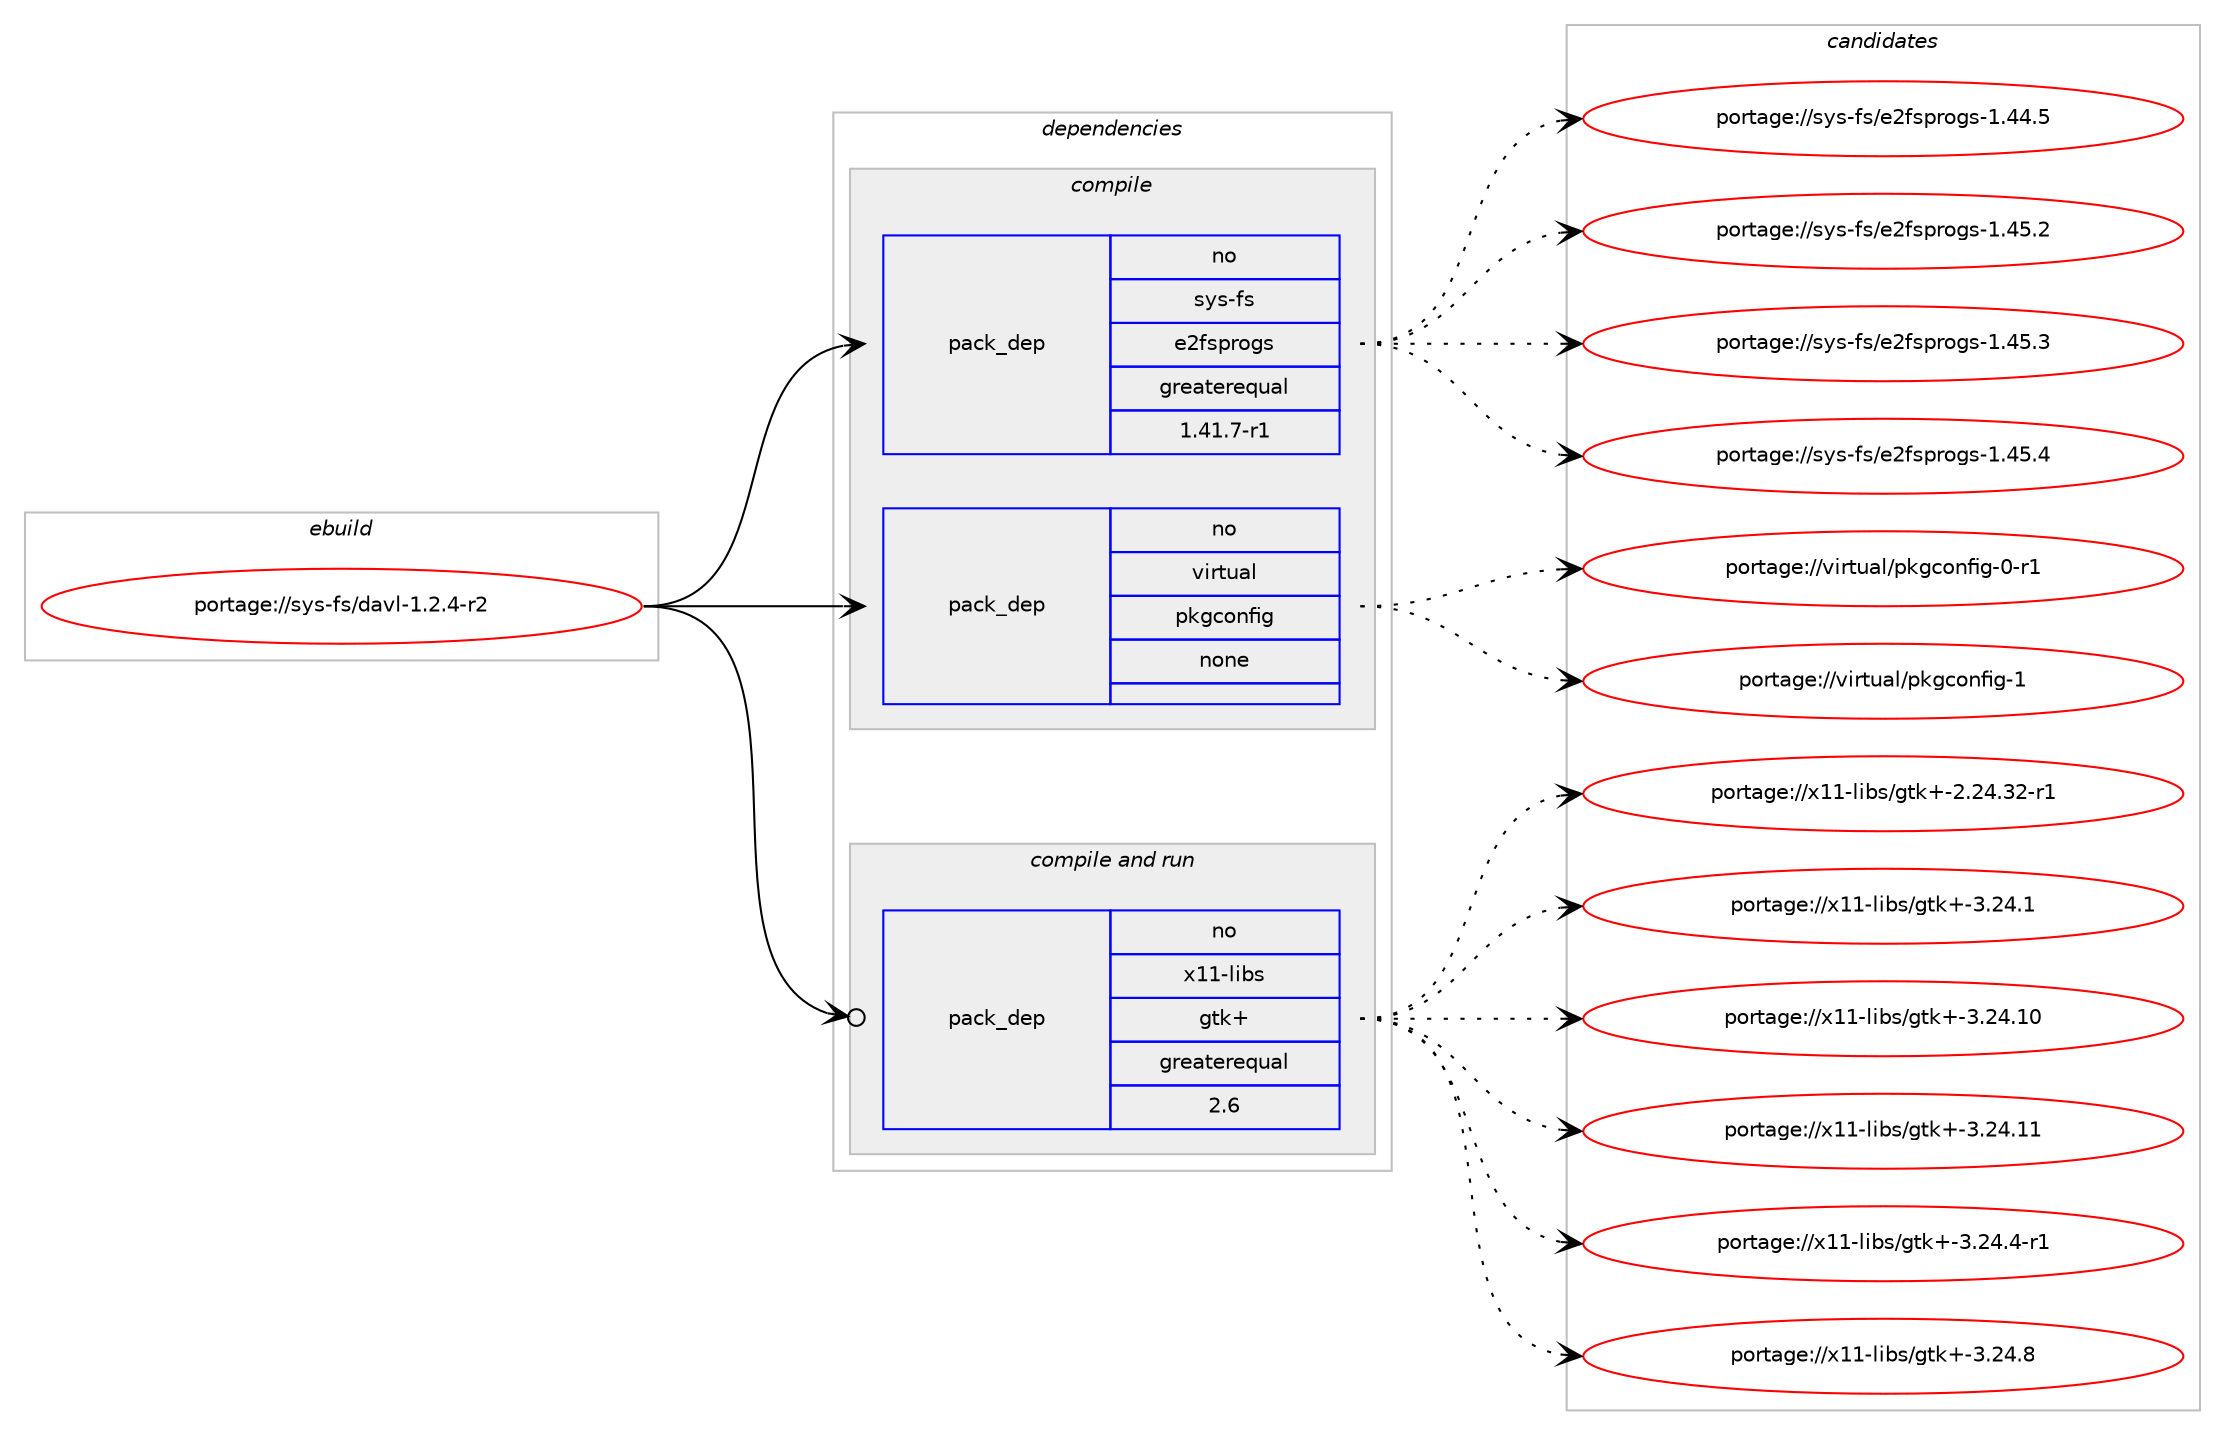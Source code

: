 digraph prolog {

# *************
# Graph options
# *************

newrank=true;
concentrate=true;
compound=true;
graph [rankdir=LR,fontname=Helvetica,fontsize=10,ranksep=1.5];#, ranksep=2.5, nodesep=0.2];
edge  [arrowhead=vee];
node  [fontname=Helvetica,fontsize=10];

# **********
# The ebuild
# **********

subgraph cluster_leftcol {
color=gray;
rank=same;
label=<<i>ebuild</i>>;
id [label="portage://sys-fs/davl-1.2.4-r2", color=red, width=4, href="../sys-fs/davl-1.2.4-r2.svg"];
}

# ****************
# The dependencies
# ****************

subgraph cluster_midcol {
color=gray;
label=<<i>dependencies</i>>;
subgraph cluster_compile {
fillcolor="#eeeeee";
style=filled;
label=<<i>compile</i>>;
subgraph pack315263 {
dependency425416 [label=<<TABLE BORDER="0" CELLBORDER="1" CELLSPACING="0" CELLPADDING="4" WIDTH="220"><TR><TD ROWSPAN="6" CELLPADDING="30">pack_dep</TD></TR><TR><TD WIDTH="110">no</TD></TR><TR><TD>sys-fs</TD></TR><TR><TD>e2fsprogs</TD></TR><TR><TD>greaterequal</TD></TR><TR><TD>1.41.7-r1</TD></TR></TABLE>>, shape=none, color=blue];
}
id:e -> dependency425416:w [weight=20,style="solid",arrowhead="vee"];
subgraph pack315264 {
dependency425417 [label=<<TABLE BORDER="0" CELLBORDER="1" CELLSPACING="0" CELLPADDING="4" WIDTH="220"><TR><TD ROWSPAN="6" CELLPADDING="30">pack_dep</TD></TR><TR><TD WIDTH="110">no</TD></TR><TR><TD>virtual</TD></TR><TR><TD>pkgconfig</TD></TR><TR><TD>none</TD></TR><TR><TD></TD></TR></TABLE>>, shape=none, color=blue];
}
id:e -> dependency425417:w [weight=20,style="solid",arrowhead="vee"];
}
subgraph cluster_compileandrun {
fillcolor="#eeeeee";
style=filled;
label=<<i>compile and run</i>>;
subgraph pack315265 {
dependency425418 [label=<<TABLE BORDER="0" CELLBORDER="1" CELLSPACING="0" CELLPADDING="4" WIDTH="220"><TR><TD ROWSPAN="6" CELLPADDING="30">pack_dep</TD></TR><TR><TD WIDTH="110">no</TD></TR><TR><TD>x11-libs</TD></TR><TR><TD>gtk+</TD></TR><TR><TD>greaterequal</TD></TR><TR><TD>2.6</TD></TR></TABLE>>, shape=none, color=blue];
}
id:e -> dependency425418:w [weight=20,style="solid",arrowhead="odotvee"];
}
subgraph cluster_run {
fillcolor="#eeeeee";
style=filled;
label=<<i>run</i>>;
}
}

# **************
# The candidates
# **************

subgraph cluster_choices {
rank=same;
color=gray;
label=<<i>candidates</i>>;

subgraph choice315263 {
color=black;
nodesep=1;
choiceportage11512111545102115471015010211511211411110311545494652524653 [label="portage://sys-fs/e2fsprogs-1.44.5", color=red, width=4,href="../sys-fs/e2fsprogs-1.44.5.svg"];
choiceportage11512111545102115471015010211511211411110311545494652534650 [label="portage://sys-fs/e2fsprogs-1.45.2", color=red, width=4,href="../sys-fs/e2fsprogs-1.45.2.svg"];
choiceportage11512111545102115471015010211511211411110311545494652534651 [label="portage://sys-fs/e2fsprogs-1.45.3", color=red, width=4,href="../sys-fs/e2fsprogs-1.45.3.svg"];
choiceportage11512111545102115471015010211511211411110311545494652534652 [label="portage://sys-fs/e2fsprogs-1.45.4", color=red, width=4,href="../sys-fs/e2fsprogs-1.45.4.svg"];
dependency425416:e -> choiceportage11512111545102115471015010211511211411110311545494652524653:w [style=dotted,weight="100"];
dependency425416:e -> choiceportage11512111545102115471015010211511211411110311545494652534650:w [style=dotted,weight="100"];
dependency425416:e -> choiceportage11512111545102115471015010211511211411110311545494652534651:w [style=dotted,weight="100"];
dependency425416:e -> choiceportage11512111545102115471015010211511211411110311545494652534652:w [style=dotted,weight="100"];
}
subgraph choice315264 {
color=black;
nodesep=1;
choiceportage11810511411611797108471121071039911111010210510345484511449 [label="portage://virtual/pkgconfig-0-r1", color=red, width=4,href="../virtual/pkgconfig-0-r1.svg"];
choiceportage1181051141161179710847112107103991111101021051034549 [label="portage://virtual/pkgconfig-1", color=red, width=4,href="../virtual/pkgconfig-1.svg"];
dependency425417:e -> choiceportage11810511411611797108471121071039911111010210510345484511449:w [style=dotted,weight="100"];
dependency425417:e -> choiceportage1181051141161179710847112107103991111101021051034549:w [style=dotted,weight="100"];
}
subgraph choice315265 {
color=black;
nodesep=1;
choiceportage12049494510810598115471031161074345504650524651504511449 [label="portage://x11-libs/gtk+-2.24.32-r1", color=red, width=4,href="../x11-libs/gtk+-2.24.32-r1.svg"];
choiceportage12049494510810598115471031161074345514650524649 [label="portage://x11-libs/gtk+-3.24.1", color=red, width=4,href="../x11-libs/gtk+-3.24.1.svg"];
choiceportage1204949451081059811547103116107434551465052464948 [label="portage://x11-libs/gtk+-3.24.10", color=red, width=4,href="../x11-libs/gtk+-3.24.10.svg"];
choiceportage1204949451081059811547103116107434551465052464949 [label="portage://x11-libs/gtk+-3.24.11", color=red, width=4,href="../x11-libs/gtk+-3.24.11.svg"];
choiceportage120494945108105981154710311610743455146505246524511449 [label="portage://x11-libs/gtk+-3.24.4-r1", color=red, width=4,href="../x11-libs/gtk+-3.24.4-r1.svg"];
choiceportage12049494510810598115471031161074345514650524656 [label="portage://x11-libs/gtk+-3.24.8", color=red, width=4,href="../x11-libs/gtk+-3.24.8.svg"];
dependency425418:e -> choiceportage12049494510810598115471031161074345504650524651504511449:w [style=dotted,weight="100"];
dependency425418:e -> choiceportage12049494510810598115471031161074345514650524649:w [style=dotted,weight="100"];
dependency425418:e -> choiceportage1204949451081059811547103116107434551465052464948:w [style=dotted,weight="100"];
dependency425418:e -> choiceportage1204949451081059811547103116107434551465052464949:w [style=dotted,weight="100"];
dependency425418:e -> choiceportage120494945108105981154710311610743455146505246524511449:w [style=dotted,weight="100"];
dependency425418:e -> choiceportage12049494510810598115471031161074345514650524656:w [style=dotted,weight="100"];
}
}

}
